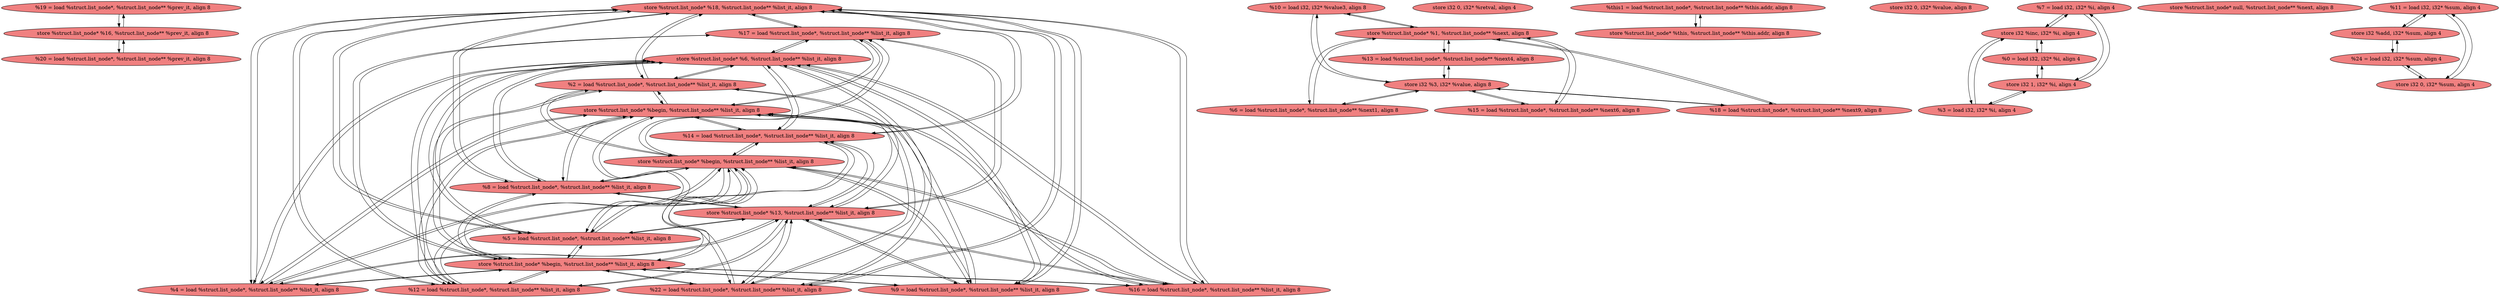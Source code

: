 
digraph G {


node153 [fillcolor=lightcoral,label="  %19 = load %struct.list_node*, %struct.list_node** %prev_it, align 8",shape=ellipse,style=filled ]
node152 [fillcolor=lightcoral,label="  store %struct.list_node* %18, %struct.list_node** %list_it, align 8",shape=ellipse,style=filled ]
node151 [fillcolor=lightcoral,label="  %17 = load %struct.list_node*, %struct.list_node** %list_it, align 8",shape=ellipse,style=filled ]
node150 [fillcolor=lightcoral,label="  store %struct.list_node* %16, %struct.list_node** %prev_it, align 8",shape=ellipse,style=filled ]
node128 [fillcolor=lightcoral,label="  %10 = load i32, i32* %value3, align 8",shape=ellipse,style=filled ]
node127 [fillcolor=lightcoral,label="  store %struct.list_node* %1, %struct.list_node** %next, align 8",shape=ellipse,style=filled ]
node126 [fillcolor=lightcoral,label="  %6 = load %struct.list_node*, %struct.list_node** %next1, align 8",shape=ellipse,style=filled ]
node125 [fillcolor=lightcoral,label="  store %struct.list_node* %begin, %struct.list_node** %list_it, align 8",shape=ellipse,style=filled ]
node129 [fillcolor=lightcoral,label="  store i32 0, i32* %retval, align 4",shape=ellipse,style=filled ]
node130 [fillcolor=lightcoral,label="  %this1 = load %struct.list_node*, %struct.list_node** %this.addr, align 8",shape=ellipse,style=filled ]
node136 [fillcolor=lightcoral,label="  %9 = load %struct.list_node*, %struct.list_node** %list_it, align 8",shape=ellipse,style=filled ]
node115 [fillcolor=lightcoral,label="  store i32 0, i32* %value, align 8",shape=ellipse,style=filled ]
node124 [fillcolor=lightcoral,label="  %7 = load i32, i32* %i, align 4",shape=ellipse,style=filled ]
node121 [fillcolor=lightcoral,label="  %4 = load %struct.list_node*, %struct.list_node** %list_it, align 8",shape=ellipse,style=filled ]
node139 [fillcolor=lightcoral,label="  store %struct.list_node* %this, %struct.list_node** %this.addr, align 8",shape=ellipse,style=filled ]
node141 [fillcolor=lightcoral,label="  %12 = load %struct.list_node*, %struct.list_node** %list_it, align 8",shape=ellipse,style=filled ]
node114 [fillcolor=lightcoral,label="  store %struct.list_node* null, %struct.list_node** %next, align 8",shape=ellipse,style=filled ]
node120 [fillcolor=lightcoral,label="  %3 = load i32, i32* %i, align 4",shape=ellipse,style=filled ]
node117 [fillcolor=lightcoral,label="  store %struct.list_node* %13, %struct.list_node** %list_it, align 8",shape=ellipse,style=filled ]
node143 [fillcolor=lightcoral,label="  %16 = load %struct.list_node*, %struct.list_node** %list_it, align 8",shape=ellipse,style=filled ]
node148 [fillcolor=lightcoral,label="  %22 = load %struct.list_node*, %struct.list_node** %list_it, align 8",shape=ellipse,style=filled ]
node116 [fillcolor=lightcoral,label="  store i32 %inc, i32* %i, align 4",shape=ellipse,style=filled ]
node133 [fillcolor=lightcoral,label="  %5 = load %struct.list_node*, %struct.list_node** %list_it, align 8",shape=ellipse,style=filled ]
node118 [fillcolor=lightcoral,label="  store i32 %3, i32* %value, align 8",shape=ellipse,style=filled ]
node123 [fillcolor=lightcoral,label="  %11 = load i32, i32* %sum, align 4",shape=ellipse,style=filled ]
node138 [fillcolor=lightcoral,label="  store i32 %add, i32* %sum, align 4",shape=ellipse,style=filled ]
node119 [fillcolor=lightcoral,label="  store %struct.list_node* %begin, %struct.list_node** %list_it, align 8",shape=ellipse,style=filled ]
node146 [fillcolor=lightcoral,label="  %15 = load %struct.list_node*, %struct.list_node** %next6, align 8",shape=ellipse,style=filled ]
node149 [fillcolor=lightcoral,label="  store %struct.list_node* %begin, %struct.list_node** %list_it, align 8",shape=ellipse,style=filled ]
node131 [fillcolor=lightcoral,label="  %8 = load %struct.list_node*, %struct.list_node** %list_it, align 8",shape=ellipse,style=filled ]
node132 [fillcolor=lightcoral,label="  %18 = load %struct.list_node*, %struct.list_node** %next9, align 8",shape=ellipse,style=filled ]
node122 [fillcolor=lightcoral,label="  store i32 0, i32* %sum, align 4",shape=ellipse,style=filled ]
node134 [fillcolor=lightcoral,label="  store i32 1, i32* %i, align 4",shape=ellipse,style=filled ]
node135 [fillcolor=lightcoral,label="  %20 = load %struct.list_node*, %struct.list_node** %prev_it, align 8",shape=ellipse,style=filled ]
node137 [fillcolor=lightcoral,label="  %0 = load i32, i32* %i, align 4",shape=ellipse,style=filled ]
node142 [fillcolor=lightcoral,label="  %13 = load %struct.list_node*, %struct.list_node** %next4, align 8",shape=ellipse,style=filled ]
node140 [fillcolor=lightcoral,label="  store %struct.list_node* %6, %struct.list_node** %list_it, align 8",shape=ellipse,style=filled ]
node144 [fillcolor=lightcoral,label="  %24 = load i32, i32* %sum, align 4",shape=ellipse,style=filled ]
node145 [fillcolor=lightcoral,label="  %14 = load %struct.list_node*, %struct.list_node** %list_it, align 8",shape=ellipse,style=filled ]
node147 [fillcolor=lightcoral,label="  %2 = load %struct.list_node*, %struct.list_node** %list_it, align 8",shape=ellipse,style=filled ]

node119->node148 [ ]
node148->node119 [ ]
node122->node123 [ ]
node123->node122 [ ]
node117->node141 [ ]
node145->node152 [ ]
node116->node124 [ ]
node124->node116 [ ]
node134->node137 [ ]
node140->node143 [ ]
node143->node140 [ ]
node151->node119 [ ]
node141->node119 [ ]
node140->node145 [ ]
node140->node136 [ ]
node141->node125 [ ]
node117->node133 [ ]
node145->node140 [ ]
node117->node145 [ ]
node140->node151 [ ]
node145->node117 [ ]
node119->node133 [ ]
node133->node119 [ ]
node118->node132 [ ]
node118->node146 [ ]
node146->node118 [ ]
node136->node117 [ ]
node116->node137 [ ]
node137->node116 [ ]
node151->node140 [ ]
node140->node147 [ ]
node133->node152 [ ]
node151->node117 [ ]
node134->node120 [ ]
node120->node134 [ ]
node124->node134 [ ]
node125->node148 [ ]
node126->node118 [ ]
node122->node144 [ ]
node118->node126 [ ]
node140->node131 [ ]
node127->node142 [ ]
node142->node127 [ ]
node140->node133 [ ]
node117->node136 [ ]
node133->node140 [ ]
node131->node125 [ ]
node145->node125 [ ]
node125->node131 [ ]
node138->node144 [ ]
node117->node148 [ ]
node142->node118 [ ]
node148->node117 [ ]
node125->node121 [ ]
node121->node149 [ ]
node147->node125 [ ]
node132->node127 [ ]
node141->node117 [ ]
node121->node152 [ ]
node149->node133 [ ]
node138->node123 [ ]
node132->node118 [ ]
node116->node120 [ ]
node126->node127 [ ]
node152->node131 [ ]
node136->node119 [ ]
node149->node136 [ ]
node117->node151 [ ]
node152->node121 [ ]
node152->node136 [ ]
node125->node147 [ ]
node128->node118 [ ]
node125->node133 [ ]
node152->node143 [ ]
node136->node149 [ ]
node144->node122 [ ]
node145->node119 [ ]
node131->node152 [ ]
node151->node152 [ ]
node152->node151 [ ]
node152->node147 [ ]
node130->node139 [ ]
node117->node143 [ ]
node123->node138 [ ]
node143->node117 [ ]
node148->node149 [ ]
node119->node141 [ ]
node136->node140 [ ]
node128->node127 [ ]
node125->node145 [ ]
node125->node136 [ ]
node141->node152 [ ]
node148->node152 [ ]
node136->node152 [ ]
node121->node117 [ ]
node117->node131 [ ]
node141->node149 [ ]
node119->node136 [ ]
node134->node124 [ ]
node139->node130 [ ]
node125->node141 [ ]
node127->node132 [ ]
node119->node151 [ ]
node149->node147 [ ]
node153->node150 [ ]
node137->node134 [ ]
node135->node150 [ ]
node152->node148 [ ]
node143->node152 [ ]
node149->node151 [ ]
node140->node148 [ ]
node120->node116 [ ]
node118->node142 [ ]
node150->node135 [ ]
node145->node149 [ ]
node150->node153 [ ]
node149->node145 [ ]
node152->node133 [ ]
node152->node141 [ ]
node146->node127 [ ]
node133->node149 [ ]
node149->node148 [ ]
node149->node143 [ ]
node133->node125 [ ]
node119->node147 [ ]
node127->node146 [ ]
node140->node141 [ ]
node152->node145 [ ]
node147->node152 [ ]
node121->node125 [ ]
node127->node128 [ ]
node131->node119 [ ]
node131->node149 [ ]
node118->node128 [ ]
node131->node117 [ ]
node131->node140 [ ]
node149->node121 [ ]
node149->node141 [ ]
node149->node131 [ ]
node143->node149 [ ]
node147->node149 [ ]
node147->node119 [ ]
node117->node121 [ ]
node143->node119 [ ]
node119->node143 [ ]
node141->node140 [ ]
node117->node147 [ ]
node133->node117 [ ]
node144->node138 [ ]
node127->node126 [ ]
node119->node131 [ ]
node148->node140 [ ]
node121->node119 [ ]
node151->node149 [ ]
node119->node145 [ ]
node119->node121 [ ]
node140->node121 [ ]
node147->node140 [ ]
node121->node140 [ ]
node147->node117 [ ]
node148->node125 [ ]
node125->node143 [ ]
node136->node125 [ ]
node151->node125 [ ]
node143->node125 [ ]
node125->node151 [ ]


}
